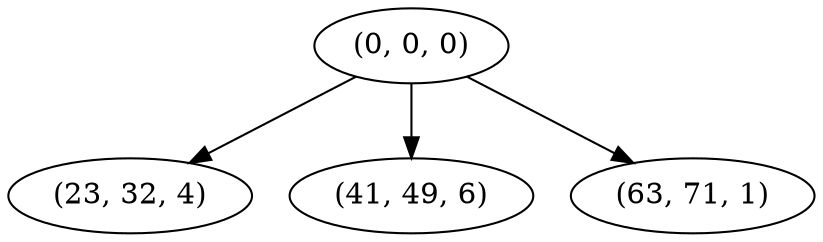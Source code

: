digraph tree {
    "(0, 0, 0)";
    "(23, 32, 4)";
    "(41, 49, 6)";
    "(63, 71, 1)";
    "(0, 0, 0)" -> "(23, 32, 4)";
    "(0, 0, 0)" -> "(41, 49, 6)";
    "(0, 0, 0)" -> "(63, 71, 1)";
}
